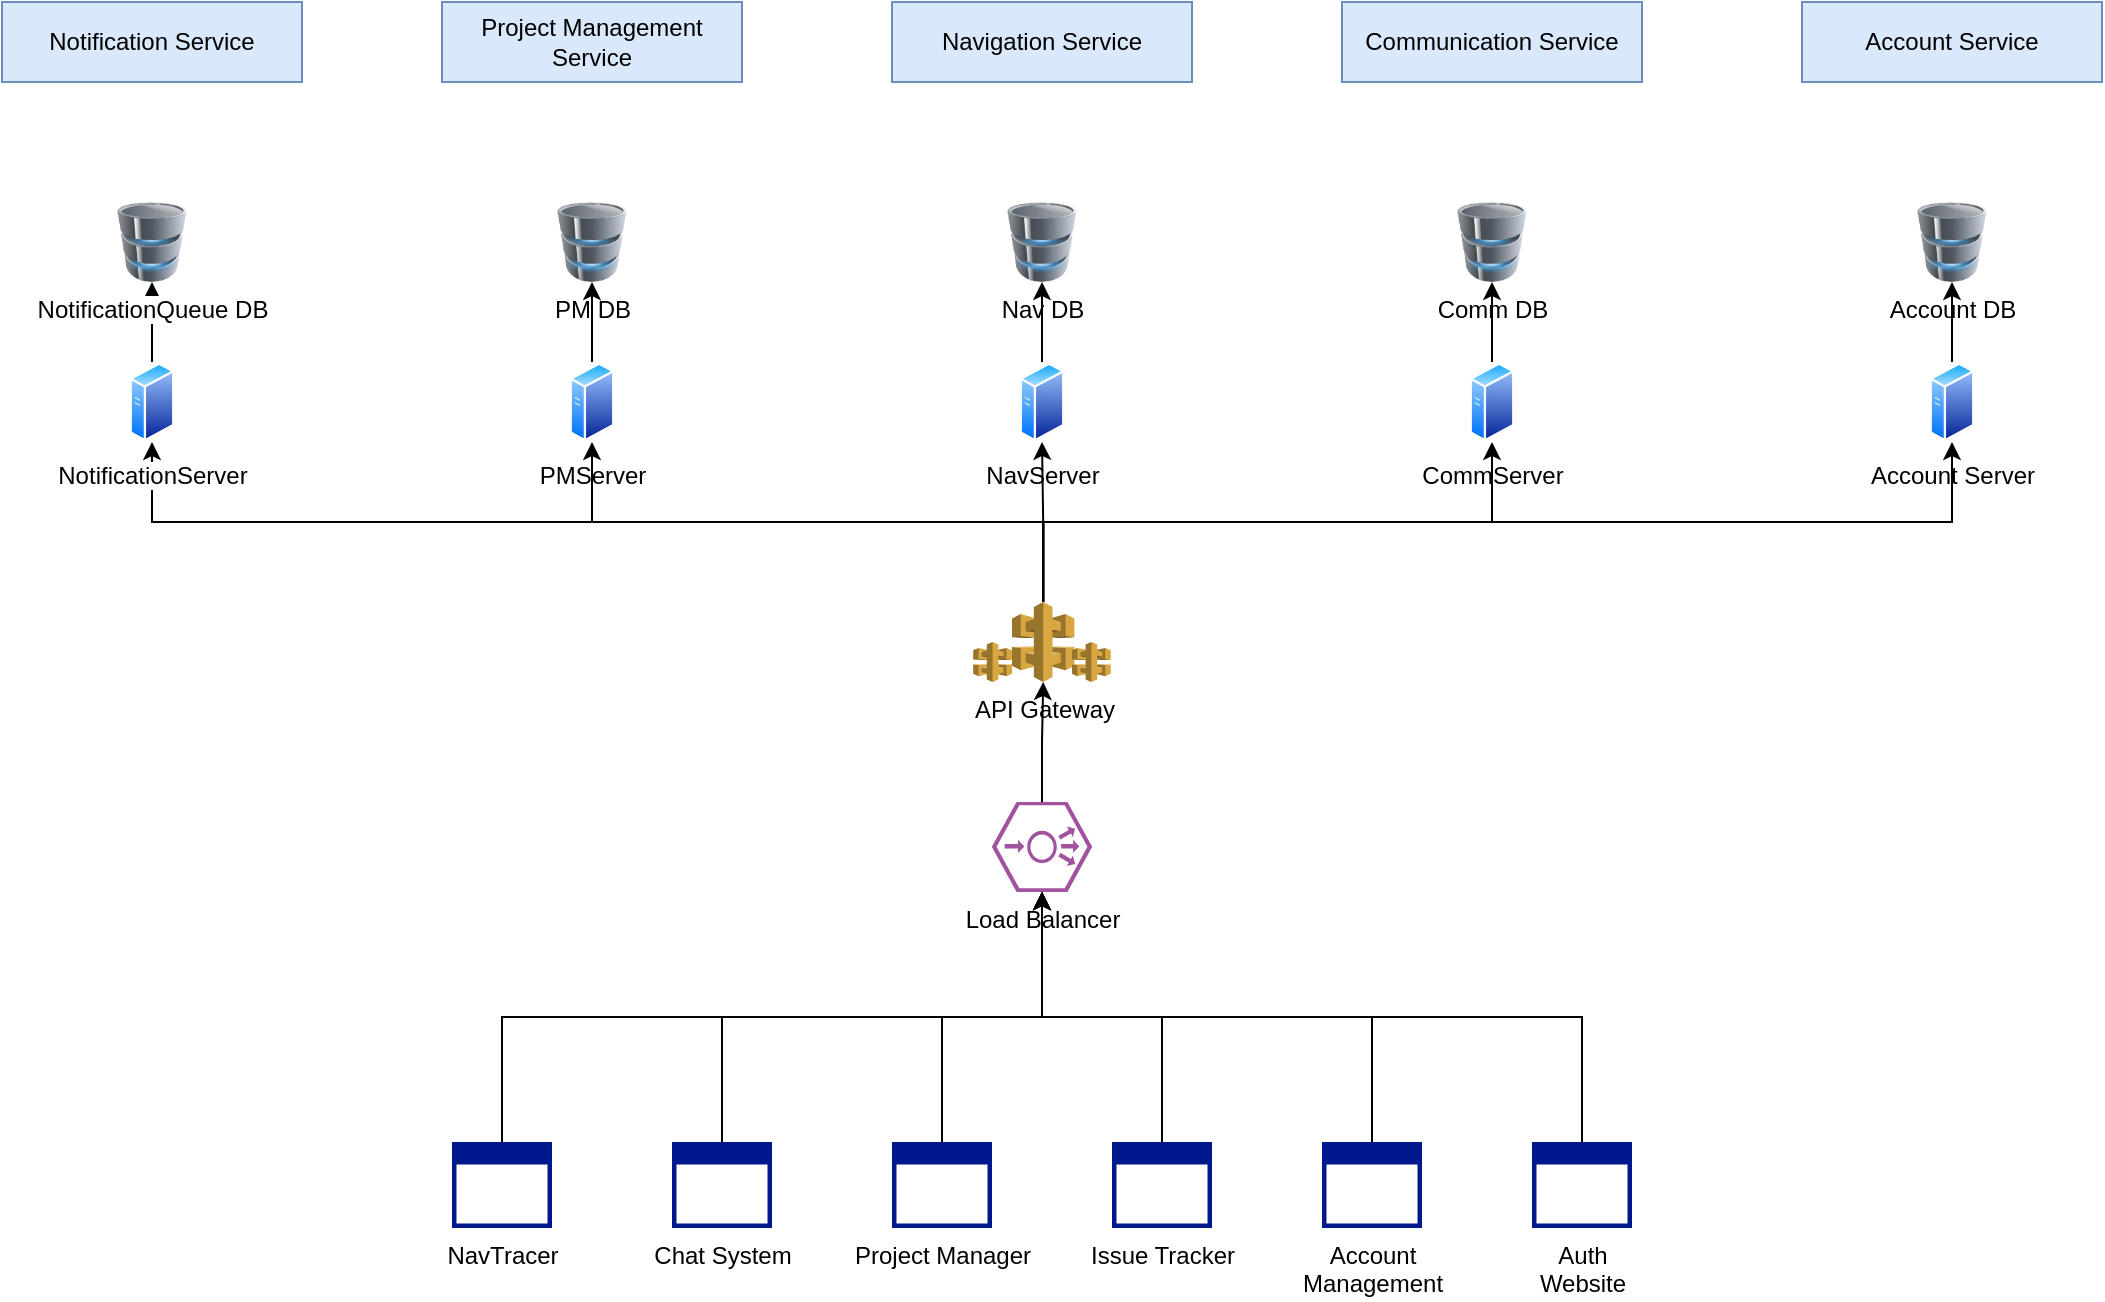 <mxfile version="21.6.8" type="device">
  <diagram name="Page-1" id="vwmiK8v20iSUIwVAFw59">
    <mxGraphModel dx="1688" dy="1517" grid="1" gridSize="10" guides="1" tooltips="1" connect="1" arrows="1" fold="1" page="1" pageScale="1" pageWidth="850" pageHeight="1100" math="0" shadow="0">
      <root>
        <mxCell id="0" />
        <mxCell id="1" parent="0" />
        <mxCell id="arXFHR6D6R5eRkpEkN0R-2" value="Account DB" style="image;html=1;image=img/lib/clip_art/computers/Database_128x128.png" parent="1" vertex="1">
          <mxGeometry x="145" y="-270" width="40" height="40" as="geometry" />
        </mxCell>
        <mxCell id="arXFHR6D6R5eRkpEkN0R-8" style="edgeStyle=orthogonalEdgeStyle;rounded=0;orthogonalLoop=1;jettySize=auto;html=1;exitX=0.5;exitY=0;exitDx=0;exitDy=0;entryX=0.5;entryY=1;entryDx=0;entryDy=0;" parent="1" source="arXFHR6D6R5eRkpEkN0R-6" target="arXFHR6D6R5eRkpEkN0R-2" edge="1">
          <mxGeometry relative="1" as="geometry" />
        </mxCell>
        <mxCell id="arXFHR6D6R5eRkpEkN0R-6" value="Account Server" style="image;aspect=fixed;perimeter=ellipsePerimeter;html=1;align=center;shadow=0;dashed=0;spacingTop=3;image=img/lib/active_directory/generic_server.svg;" parent="1" vertex="1">
          <mxGeometry x="153.8" y="-190" width="22.4" height="40" as="geometry" />
        </mxCell>
        <mxCell id="arXFHR6D6R5eRkpEkN0R-30" value="Communication Service" style="rounded=0;whiteSpace=wrap;html=1;fillColor=#dae8fc;strokeColor=#6c8ebf;" parent="1" vertex="1">
          <mxGeometry x="-140" y="-370" width="150" height="40" as="geometry" />
        </mxCell>
        <mxCell id="arXFHR6D6R5eRkpEkN0R-31" value="Navigation Service" style="rounded=0;whiteSpace=wrap;html=1;fillColor=#dae8fc;strokeColor=#6c8ebf;" parent="1" vertex="1">
          <mxGeometry x="-365" y="-370" width="150" height="40" as="geometry" />
        </mxCell>
        <mxCell id="arXFHR6D6R5eRkpEkN0R-32" value="Project Management Service" style="rounded=0;whiteSpace=wrap;html=1;fillColor=#dae8fc;strokeColor=#6c8ebf;" parent="1" vertex="1">
          <mxGeometry x="-590" y="-370" width="150" height="40" as="geometry" />
        </mxCell>
        <mxCell id="VVyRlXUEdVbL4EGU606e-36" style="edgeStyle=orthogonalEdgeStyle;rounded=0;orthogonalLoop=1;jettySize=auto;html=1;exitX=0.5;exitY=0;exitDx=0;exitDy=0;exitPerimeter=0;entryX=0.5;entryY=1;entryDx=0;entryDy=0;entryPerimeter=0;" edge="1" parent="1" source="arXFHR6D6R5eRkpEkN0R-37" target="VVyRlXUEdVbL4EGU606e-16">
          <mxGeometry relative="1" as="geometry" />
        </mxCell>
        <mxCell id="arXFHR6D6R5eRkpEkN0R-37" value="NavTracer" style="sketch=0;aspect=fixed;pointerEvents=1;shadow=0;dashed=0;html=1;strokeColor=none;labelPosition=center;verticalLabelPosition=bottom;verticalAlign=top;align=center;fillColor=#00188D;shape=mxgraph.mscae.enterprise.application_blank" parent="1" vertex="1">
          <mxGeometry x="-585" y="200" width="50" height="43" as="geometry" />
        </mxCell>
        <mxCell id="VVyRlXUEdVbL4EGU606e-37" style="edgeStyle=orthogonalEdgeStyle;rounded=0;orthogonalLoop=1;jettySize=auto;html=1;exitX=0.5;exitY=0;exitDx=0;exitDy=0;exitPerimeter=0;entryX=0.5;entryY=1;entryDx=0;entryDy=0;entryPerimeter=0;" edge="1" parent="1" source="arXFHR6D6R5eRkpEkN0R-38" target="VVyRlXUEdVbL4EGU606e-16">
          <mxGeometry relative="1" as="geometry" />
        </mxCell>
        <mxCell id="arXFHR6D6R5eRkpEkN0R-38" value="Chat System" style="sketch=0;aspect=fixed;pointerEvents=1;shadow=0;dashed=0;html=1;strokeColor=none;labelPosition=center;verticalLabelPosition=bottom;verticalAlign=top;align=center;fillColor=#00188D;shape=mxgraph.mscae.enterprise.application_blank" parent="1" vertex="1">
          <mxGeometry x="-475" y="200" width="50" height="43" as="geometry" />
        </mxCell>
        <mxCell id="VVyRlXUEdVbL4EGU606e-38" style="edgeStyle=orthogonalEdgeStyle;rounded=0;orthogonalLoop=1;jettySize=auto;html=1;exitX=0.5;exitY=0;exitDx=0;exitDy=0;exitPerimeter=0;entryX=0.5;entryY=1;entryDx=0;entryDy=0;entryPerimeter=0;" edge="1" parent="1" source="arXFHR6D6R5eRkpEkN0R-39" target="VVyRlXUEdVbL4EGU606e-16">
          <mxGeometry relative="1" as="geometry" />
        </mxCell>
        <mxCell id="arXFHR6D6R5eRkpEkN0R-39" value="Project Manager" style="sketch=0;aspect=fixed;pointerEvents=1;shadow=0;dashed=0;html=1;strokeColor=none;labelPosition=center;verticalLabelPosition=bottom;verticalAlign=top;align=center;fillColor=#00188D;shape=mxgraph.mscae.enterprise.application_blank" parent="1" vertex="1">
          <mxGeometry x="-365" y="200" width="50" height="43" as="geometry" />
        </mxCell>
        <mxCell id="VVyRlXUEdVbL4EGU606e-39" style="edgeStyle=orthogonalEdgeStyle;rounded=0;orthogonalLoop=1;jettySize=auto;html=1;exitX=0.5;exitY=0;exitDx=0;exitDy=0;exitPerimeter=0;entryX=0.5;entryY=1;entryDx=0;entryDy=0;entryPerimeter=0;" edge="1" parent="1" source="arXFHR6D6R5eRkpEkN0R-41" target="VVyRlXUEdVbL4EGU606e-16">
          <mxGeometry relative="1" as="geometry" />
        </mxCell>
        <mxCell id="arXFHR6D6R5eRkpEkN0R-41" value="Issue Tracker" style="sketch=0;aspect=fixed;pointerEvents=1;shadow=0;dashed=0;html=1;strokeColor=none;labelPosition=center;verticalLabelPosition=bottom;verticalAlign=top;align=center;fillColor=#00188D;shape=mxgraph.mscae.enterprise.application_blank" parent="1" vertex="1">
          <mxGeometry x="-255.0" y="200" width="50" height="43" as="geometry" />
        </mxCell>
        <mxCell id="VVyRlXUEdVbL4EGU606e-2" value="Nav DB" style="image;html=1;image=img/lib/clip_art/computers/Database_128x128.png" vertex="1" parent="1">
          <mxGeometry x="-310" y="-270" width="40" height="40" as="geometry" />
        </mxCell>
        <mxCell id="VVyRlXUEdVbL4EGU606e-3" style="edgeStyle=orthogonalEdgeStyle;rounded=0;orthogonalLoop=1;jettySize=auto;html=1;exitX=0.5;exitY=0;exitDx=0;exitDy=0;entryX=0.5;entryY=1;entryDx=0;entryDy=0;" edge="1" parent="1" source="VVyRlXUEdVbL4EGU606e-4" target="VVyRlXUEdVbL4EGU606e-2">
          <mxGeometry relative="1" as="geometry" />
        </mxCell>
        <mxCell id="VVyRlXUEdVbL4EGU606e-4" value="NavServer" style="image;aspect=fixed;perimeter=ellipsePerimeter;html=1;align=center;shadow=0;dashed=0;spacingTop=3;image=img/lib/active_directory/generic_server.svg;" vertex="1" parent="1">
          <mxGeometry x="-301.2" y="-190" width="22.4" height="40" as="geometry" />
        </mxCell>
        <mxCell id="VVyRlXUEdVbL4EGU606e-7" value="PM DB" style="image;html=1;image=img/lib/clip_art/computers/Database_128x128.png" vertex="1" parent="1">
          <mxGeometry x="-535" y="-270" width="40" height="40" as="geometry" />
        </mxCell>
        <mxCell id="VVyRlXUEdVbL4EGU606e-8" style="edgeStyle=orthogonalEdgeStyle;rounded=0;orthogonalLoop=1;jettySize=auto;html=1;exitX=0.5;exitY=0;exitDx=0;exitDy=0;entryX=0.5;entryY=1;entryDx=0;entryDy=0;" edge="1" parent="1" source="VVyRlXUEdVbL4EGU606e-9" target="VVyRlXUEdVbL4EGU606e-7">
          <mxGeometry relative="1" as="geometry" />
        </mxCell>
        <mxCell id="VVyRlXUEdVbL4EGU606e-9" value="PMServer" style="image;aspect=fixed;perimeter=ellipsePerimeter;html=1;align=center;shadow=0;dashed=0;spacingTop=3;image=img/lib/active_directory/generic_server.svg;" vertex="1" parent="1">
          <mxGeometry x="-526.2" y="-190" width="22.4" height="40" as="geometry" />
        </mxCell>
        <mxCell id="VVyRlXUEdVbL4EGU606e-12" value="Comm DB" style="image;html=1;image=img/lib/clip_art/computers/Database_128x128.png" vertex="1" parent="1">
          <mxGeometry x="-85" y="-270" width="40" height="40" as="geometry" />
        </mxCell>
        <mxCell id="VVyRlXUEdVbL4EGU606e-14" style="edgeStyle=orthogonalEdgeStyle;rounded=0;orthogonalLoop=1;jettySize=auto;html=1;exitX=0.5;exitY=0;exitDx=0;exitDy=0;entryX=0.5;entryY=1;entryDx=0;entryDy=0;" edge="1" parent="1" source="VVyRlXUEdVbL4EGU606e-13" target="VVyRlXUEdVbL4EGU606e-12">
          <mxGeometry relative="1" as="geometry" />
        </mxCell>
        <mxCell id="VVyRlXUEdVbL4EGU606e-13" value="CommServer" style="image;aspect=fixed;perimeter=ellipsePerimeter;html=1;align=center;shadow=0;dashed=0;spacingTop=3;image=img/lib/active_directory/generic_server.svg;" vertex="1" parent="1">
          <mxGeometry x="-76.2" y="-190" width="22.4" height="40" as="geometry" />
        </mxCell>
        <mxCell id="VVyRlXUEdVbL4EGU606e-35" style="edgeStyle=orthogonalEdgeStyle;rounded=0;orthogonalLoop=1;jettySize=auto;html=1;exitX=0.5;exitY=0;exitDx=0;exitDy=0;exitPerimeter=0;entryX=0.5;entryY=1;entryDx=0;entryDy=0;entryPerimeter=0;" edge="1" parent="1" source="VVyRlXUEdVbL4EGU606e-16" target="VVyRlXUEdVbL4EGU606e-30">
          <mxGeometry relative="1" as="geometry">
            <Array as="points">
              <mxPoint x="-290" />
              <mxPoint x="-289" />
            </Array>
          </mxGeometry>
        </mxCell>
        <mxCell id="VVyRlXUEdVbL4EGU606e-16" value="Load Balancer" style="verticalLabelPosition=bottom;sketch=0;html=1;fillColor=#A153A0;strokeColor=#ffffff;verticalAlign=top;align=center;points=[[0,0.5,0],[0.125,0.25,0],[0.25,0,0],[0.5,0,0],[0.75,0,0],[0.875,0.25,0],[1,0.5,0],[0.875,0.75,0],[0.75,1,0],[0.5,1,0],[0.125,0.75,0]];pointerEvents=1;shape=mxgraph.cisco_safe.compositeIcon;bgIcon=mxgraph.cisco_safe.design.blank_device;resIcon=mxgraph.cisco_safe.design.load_balancer_2;" vertex="1" parent="1">
          <mxGeometry x="-315" y="30" width="50" height="45" as="geometry" />
        </mxCell>
        <mxCell id="VVyRlXUEdVbL4EGU606e-27" value="" style="edgeStyle=orthogonalEdgeStyle;rounded=0;orthogonalLoop=1;jettySize=auto;html=1;" edge="1" parent="1" source="VVyRlXUEdVbL4EGU606e-25">
          <mxGeometry relative="1" as="geometry">
            <mxPoint x="329.4" y="-407" as="targetPoint" />
          </mxGeometry>
        </mxCell>
        <mxCell id="VVyRlXUEdVbL4EGU606e-29" value="" style="edgeStyle=orthogonalEdgeStyle;rounded=0;orthogonalLoop=1;jettySize=auto;html=1;" edge="1" parent="1" target="VVyRlXUEdVbL4EGU606e-28">
          <mxGeometry relative="1" as="geometry">
            <mxPoint x="449.4" y="-407" as="sourcePoint" />
          </mxGeometry>
        </mxCell>
        <mxCell id="VVyRlXUEdVbL4EGU606e-42" style="edgeStyle=orthogonalEdgeStyle;rounded=0;orthogonalLoop=1;jettySize=auto;html=1;exitX=0.5;exitY=0;exitDx=0;exitDy=0;exitPerimeter=0;entryX=0.5;entryY=1;entryDx=0;entryDy=0;" edge="1" parent="1" source="VVyRlXUEdVbL4EGU606e-30" target="VVyRlXUEdVbL4EGU606e-9">
          <mxGeometry relative="1" as="geometry" />
        </mxCell>
        <mxCell id="VVyRlXUEdVbL4EGU606e-44" style="edgeStyle=orthogonalEdgeStyle;rounded=0;orthogonalLoop=1;jettySize=auto;html=1;exitX=0.5;exitY=0;exitDx=0;exitDy=0;exitPerimeter=0;entryX=0.5;entryY=1;entryDx=0;entryDy=0;" edge="1" parent="1" source="VVyRlXUEdVbL4EGU606e-30" target="VVyRlXUEdVbL4EGU606e-4">
          <mxGeometry relative="1" as="geometry" />
        </mxCell>
        <mxCell id="VVyRlXUEdVbL4EGU606e-45" style="edgeStyle=orthogonalEdgeStyle;rounded=0;orthogonalLoop=1;jettySize=auto;html=1;exitX=0.5;exitY=0;exitDx=0;exitDy=0;exitPerimeter=0;entryX=0.5;entryY=1;entryDx=0;entryDy=0;" edge="1" parent="1" source="VVyRlXUEdVbL4EGU606e-30" target="VVyRlXUEdVbL4EGU606e-13">
          <mxGeometry relative="1" as="geometry" />
        </mxCell>
        <mxCell id="VVyRlXUEdVbL4EGU606e-54" style="edgeStyle=orthogonalEdgeStyle;rounded=0;orthogonalLoop=1;jettySize=auto;html=1;exitX=0.5;exitY=0;exitDx=0;exitDy=0;exitPerimeter=0;entryX=0.5;entryY=1;entryDx=0;entryDy=0;" edge="1" parent="1" source="VVyRlXUEdVbL4EGU606e-30" target="VVyRlXUEdVbL4EGU606e-51">
          <mxGeometry relative="1" as="geometry" />
        </mxCell>
        <mxCell id="VVyRlXUEdVbL4EGU606e-66" style="edgeStyle=orthogonalEdgeStyle;rounded=0;orthogonalLoop=1;jettySize=auto;html=1;exitX=0.5;exitY=0;exitDx=0;exitDy=0;exitPerimeter=0;entryX=0.5;entryY=1;entryDx=0;entryDy=0;" edge="1" parent="1" source="VVyRlXUEdVbL4EGU606e-30" target="arXFHR6D6R5eRkpEkN0R-6">
          <mxGeometry relative="1" as="geometry" />
        </mxCell>
        <mxCell id="VVyRlXUEdVbL4EGU606e-30" value="API Gateway" style="outlineConnect=0;dashed=0;verticalLabelPosition=bottom;verticalAlign=top;align=center;html=1;shape=mxgraph.aws3.api_gateway;fillColor=#D9A741;gradientColor=none;" vertex="1" parent="1">
          <mxGeometry x="-305" y="-70" width="31.2" height="40" as="geometry" />
        </mxCell>
        <mxCell id="VVyRlXUEdVbL4EGU606e-48" value="Notification Service" style="rounded=0;whiteSpace=wrap;html=1;fillColor=#dae8fc;strokeColor=#6c8ebf;" vertex="1" parent="1">
          <mxGeometry x="-810" y="-370" width="150" height="40" as="geometry" />
        </mxCell>
        <mxCell id="VVyRlXUEdVbL4EGU606e-53" style="edgeStyle=orthogonalEdgeStyle;rounded=0;orthogonalLoop=1;jettySize=auto;html=1;exitX=0.5;exitY=0;exitDx=0;exitDy=0;entryX=0.5;entryY=1;entryDx=0;entryDy=0;" edge="1" parent="1" source="VVyRlXUEdVbL4EGU606e-51" target="VVyRlXUEdVbL4EGU606e-52">
          <mxGeometry relative="1" as="geometry" />
        </mxCell>
        <mxCell id="VVyRlXUEdVbL4EGU606e-51" value="NotificationServer" style="image;aspect=fixed;perimeter=ellipsePerimeter;html=1;align=center;shadow=0;dashed=0;spacingTop=3;image=img/lib/active_directory/generic_server.svg;" vertex="1" parent="1">
          <mxGeometry x="-746.2" y="-190" width="22.4" height="40" as="geometry" />
        </mxCell>
        <mxCell id="VVyRlXUEdVbL4EGU606e-52" value="NotificationQueue DB" style="image;html=1;image=img/lib/clip_art/computers/Database_128x128.png" vertex="1" parent="1">
          <mxGeometry x="-755" y="-270" width="40" height="40" as="geometry" />
        </mxCell>
        <mxCell id="VVyRlXUEdVbL4EGU606e-56" value="Account Service" style="rounded=0;whiteSpace=wrap;html=1;fillColor=#dae8fc;strokeColor=#6c8ebf;" vertex="1" parent="1">
          <mxGeometry x="90" y="-370" width="150" height="40" as="geometry" />
        </mxCell>
        <mxCell id="VVyRlXUEdVbL4EGU606e-60" value="" style="outlineConnect=0;dashed=0;verticalLabelPosition=bottom;verticalAlign=top;align=center;html=1;shape=mxgraph.aws3.api_gateway;fillColor=#D9A741;gradientColor=none;" vertex="1" parent="1">
          <mxGeometry x="-324.4" y="-50" width="19.4" height="20" as="geometry" />
        </mxCell>
        <mxCell id="VVyRlXUEdVbL4EGU606e-61" value="" style="outlineConnect=0;dashed=0;verticalLabelPosition=bottom;verticalAlign=top;align=center;html=1;shape=mxgraph.aws3.api_gateway;fillColor=#D9A741;gradientColor=none;" vertex="1" parent="1">
          <mxGeometry x="-275" y="-50" width="19.4" height="20" as="geometry" />
        </mxCell>
        <mxCell id="VVyRlXUEdVbL4EGU606e-64" style="edgeStyle=orthogonalEdgeStyle;rounded=0;orthogonalLoop=1;jettySize=auto;html=1;exitX=0.5;exitY=0;exitDx=0;exitDy=0;exitPerimeter=0;entryX=0.5;entryY=1;entryDx=0;entryDy=0;entryPerimeter=0;" edge="1" parent="1" source="VVyRlXUEdVbL4EGU606e-62" target="VVyRlXUEdVbL4EGU606e-16">
          <mxGeometry relative="1" as="geometry" />
        </mxCell>
        <mxCell id="VVyRlXUEdVbL4EGU606e-62" value="Account&lt;br&gt;Management" style="sketch=0;aspect=fixed;pointerEvents=1;shadow=0;dashed=0;html=1;strokeColor=none;labelPosition=center;verticalLabelPosition=bottom;verticalAlign=top;align=center;fillColor=#00188D;shape=mxgraph.mscae.enterprise.application_blank" vertex="1" parent="1">
          <mxGeometry x="-150.0" y="200" width="50" height="43" as="geometry" />
        </mxCell>
        <mxCell id="VVyRlXUEdVbL4EGU606e-65" style="edgeStyle=orthogonalEdgeStyle;rounded=0;orthogonalLoop=1;jettySize=auto;html=1;exitX=0.5;exitY=0;exitDx=0;exitDy=0;exitPerimeter=0;entryX=0.5;entryY=1;entryDx=0;entryDy=0;entryPerimeter=0;" edge="1" parent="1" source="VVyRlXUEdVbL4EGU606e-63" target="VVyRlXUEdVbL4EGU606e-16">
          <mxGeometry relative="1" as="geometry" />
        </mxCell>
        <mxCell id="VVyRlXUEdVbL4EGU606e-63" value="Auth&lt;br&gt;Website" style="sketch=0;aspect=fixed;pointerEvents=1;shadow=0;dashed=0;html=1;strokeColor=none;labelPosition=center;verticalLabelPosition=bottom;verticalAlign=top;align=center;fillColor=#00188D;shape=mxgraph.mscae.enterprise.application_blank" vertex="1" parent="1">
          <mxGeometry x="-45.0" y="200" width="50" height="43" as="geometry" />
        </mxCell>
      </root>
    </mxGraphModel>
  </diagram>
</mxfile>
